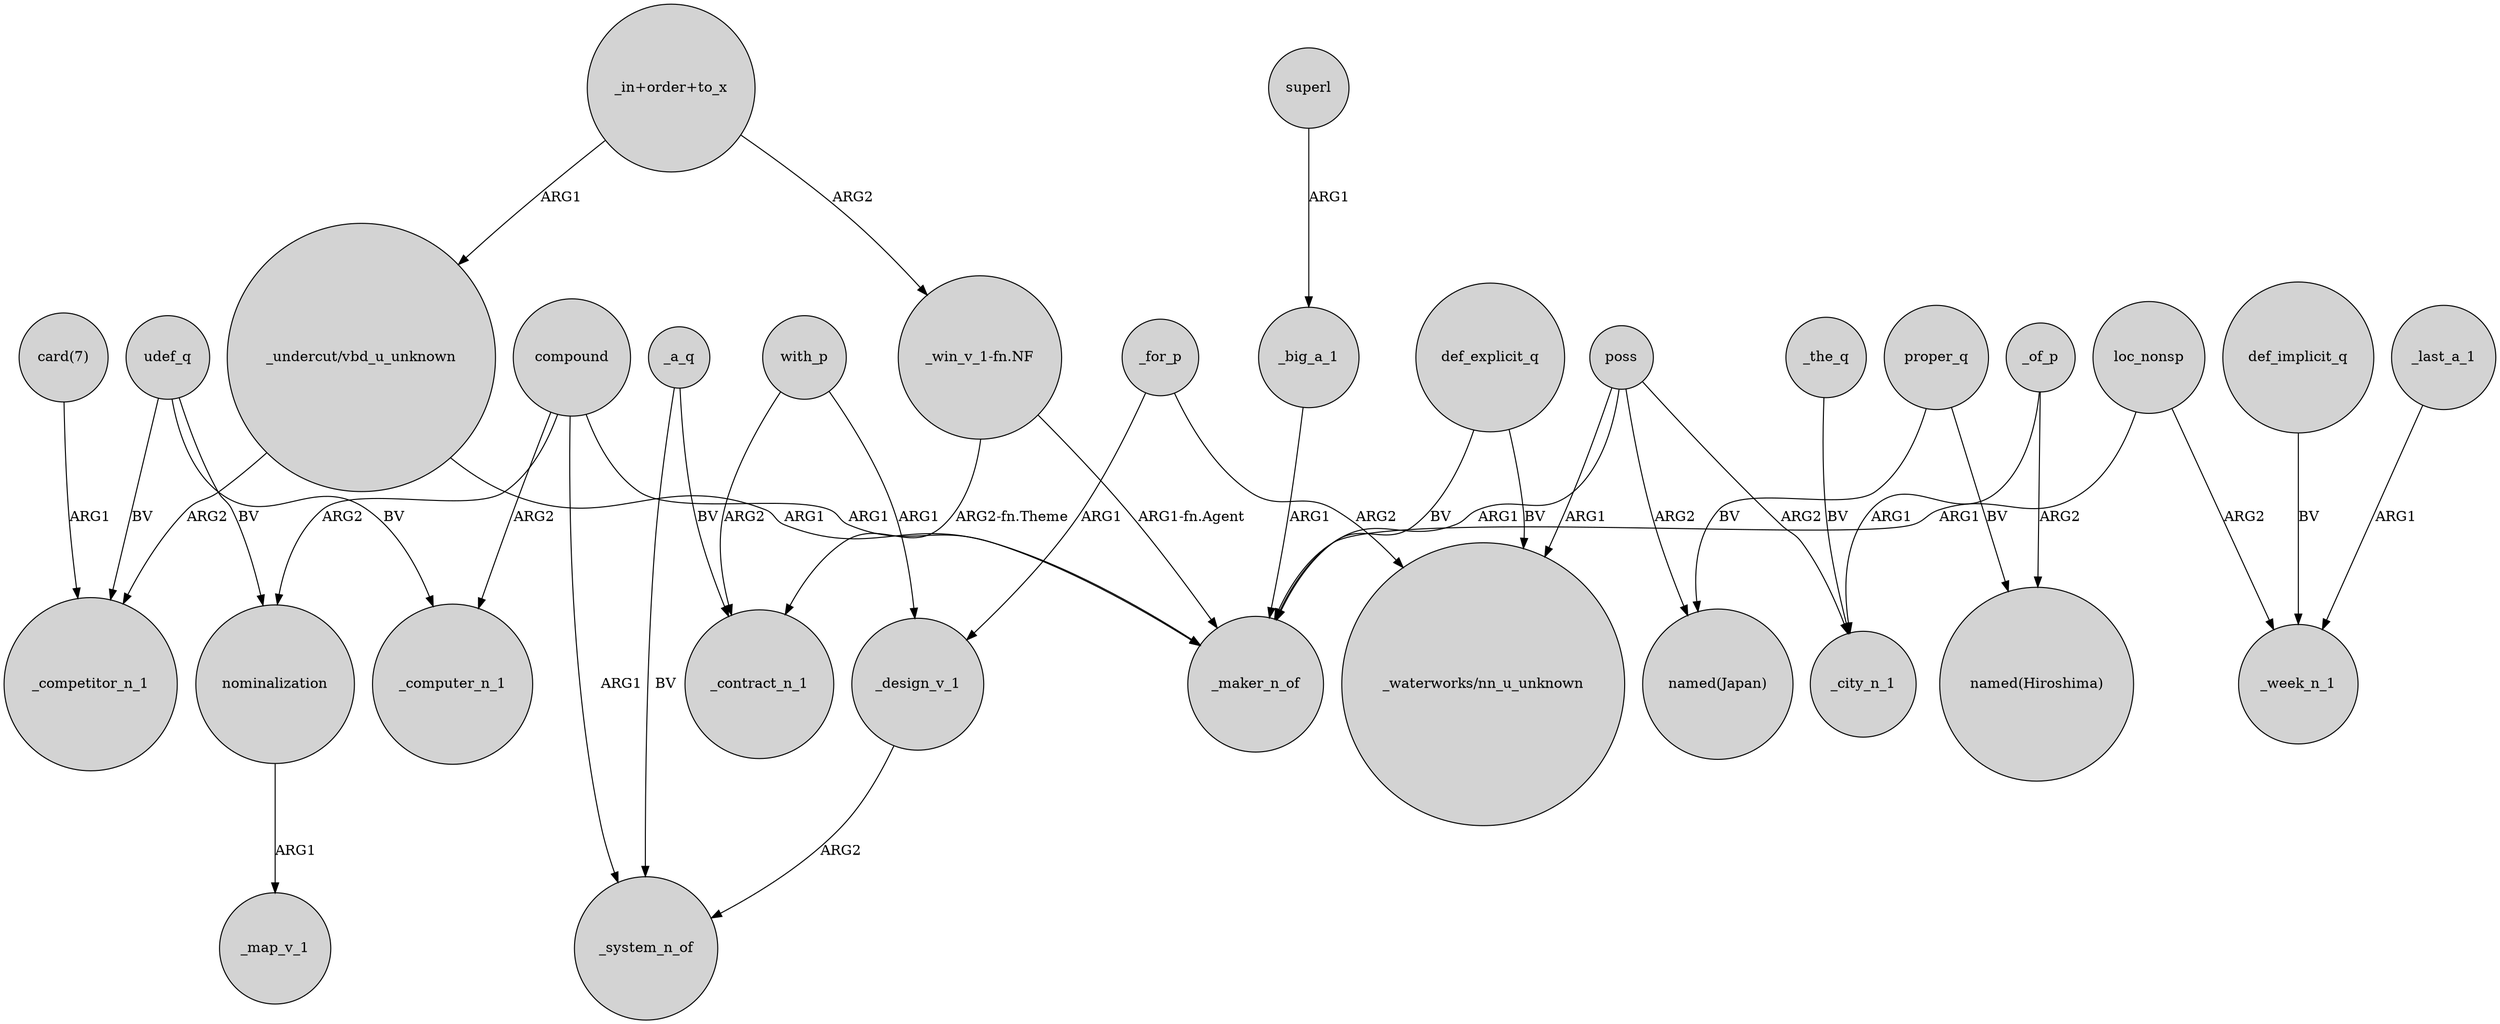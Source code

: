 digraph {
	node [shape=circle style=filled]
	loc_nonsp -> _maker_n_of [label=ARG1]
	_of_p -> "named(Hiroshima)" [label=ARG2]
	_big_a_1 -> _maker_n_of [label=ARG1]
	def_implicit_q -> _week_n_1 [label=BV]
	"_in+order+to_x" -> "_undercut/vbd_u_unknown" [label=ARG1]
	def_explicit_q -> _maker_n_of [label=BV]
	"_win_v_1-fn.NF" -> _contract_n_1 [label="ARG2-fn.Theme"]
	compound -> _system_n_of [label=ARG1]
	poss -> "_waterworks/nn_u_unknown" [label=ARG1]
	compound -> _maker_n_of [label=ARG1]
	_for_p -> _design_v_1 [label=ARG1]
	def_explicit_q -> "_waterworks/nn_u_unknown" [label=BV]
	compound -> nominalization [label=ARG2]
	_a_q -> _contract_n_1 [label=BV]
	proper_q -> "named(Japan)" [label=BV]
	udef_q -> _computer_n_1 [label=BV]
	_for_p -> "_waterworks/nn_u_unknown" [label=ARG2]
	_of_p -> _city_n_1 [label=ARG1]
	compound -> _computer_n_1 [label=ARG2]
	"_undercut/vbd_u_unknown" -> _competitor_n_1 [label=ARG2]
	poss -> "named(Japan)" [label=ARG2]
	loc_nonsp -> _week_n_1 [label=ARG2]
	proper_q -> "named(Hiroshima)" [label=BV]
	with_p -> _design_v_1 [label=ARG1]
	"_in+order+to_x" -> "_win_v_1-fn.NF" [label=ARG2]
	_last_a_1 -> _week_n_1 [label=ARG1]
	_the_q -> _city_n_1 [label=BV]
	udef_q -> nominalization [label=BV]
	"card(7)" -> _competitor_n_1 [label=ARG1]
	nominalization -> _map_v_1 [label=ARG1]
	with_p -> _contract_n_1 [label=ARG2]
	_a_q -> _system_n_of [label=BV]
	_design_v_1 -> _system_n_of [label=ARG2]
	poss -> _city_n_1 [label=ARG2]
	"_win_v_1-fn.NF" -> _maker_n_of [label="ARG1-fn.Agent"]
	udef_q -> _competitor_n_1 [label=BV]
	superl -> _big_a_1 [label=ARG1]
	"_undercut/vbd_u_unknown" -> _maker_n_of [label=ARG1]
	poss -> _maker_n_of [label=ARG1]
}

